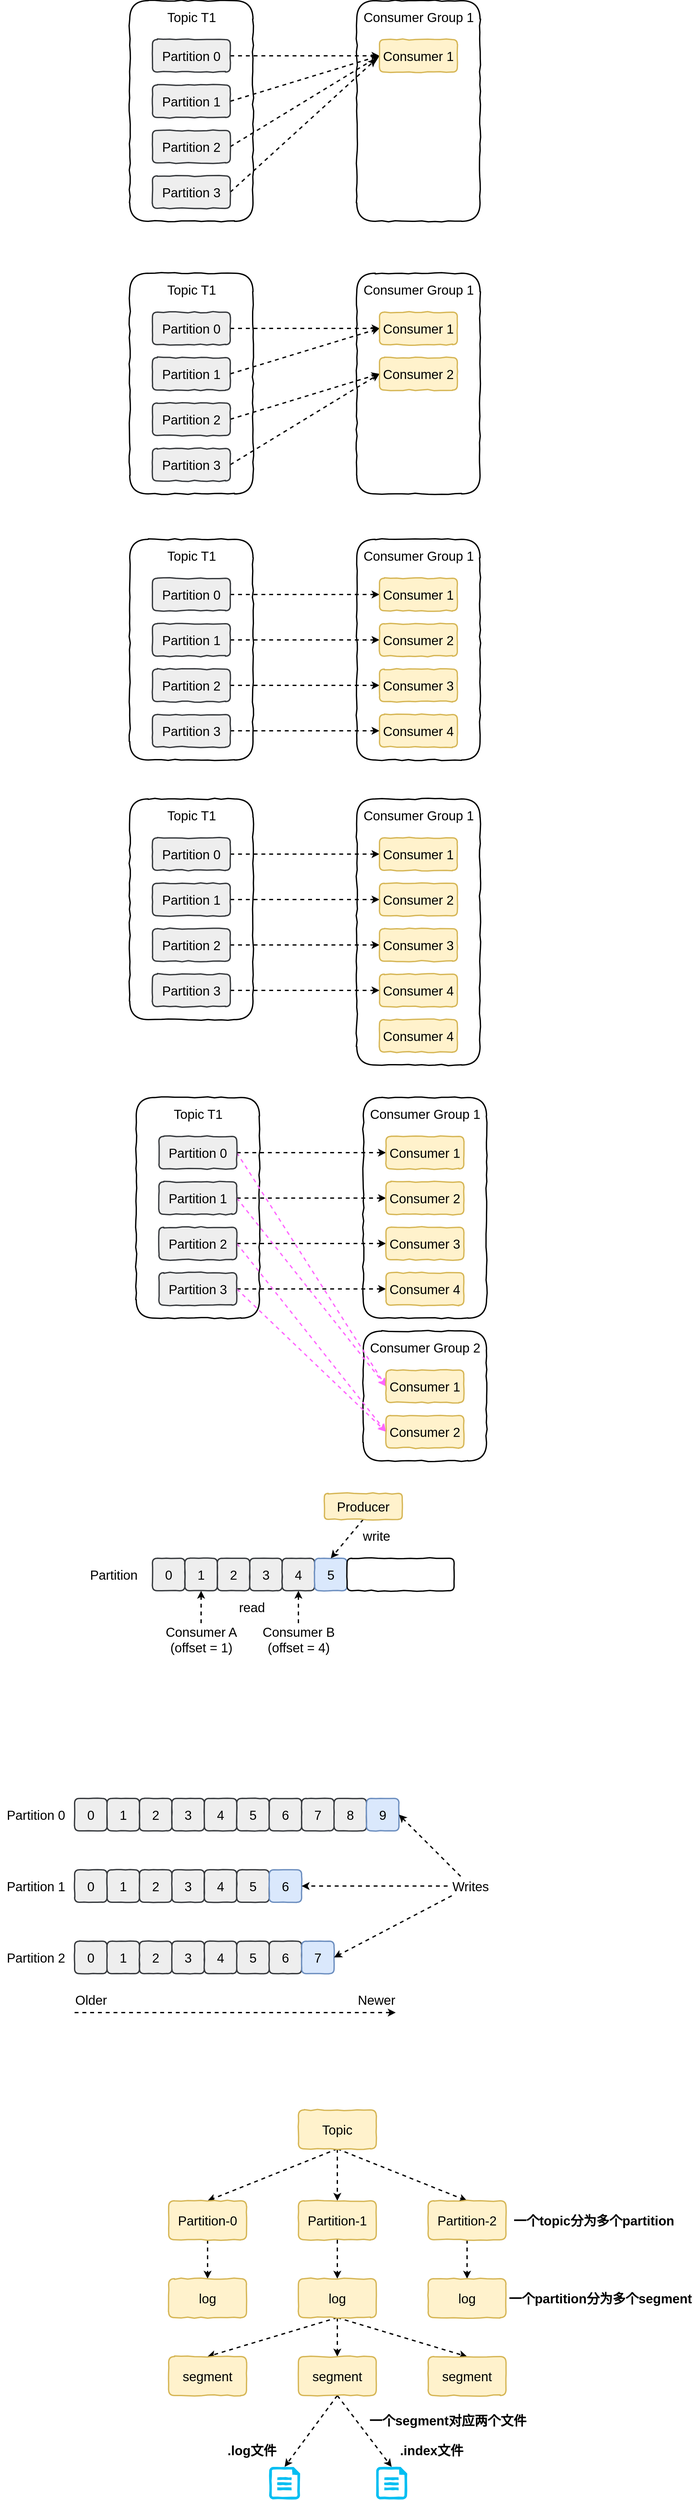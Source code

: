 <mxfile version="13.0.3" type="device"><diagram id="N-d_MA1SFRzkCsKL766o" name="第 1 页"><mxGraphModel dx="1822" dy="822" grid="1" gridSize="10" guides="1" tooltips="1" connect="1" arrows="1" fold="1" page="0" pageScale="1" pageWidth="827" pageHeight="1169" math="0" shadow="0"><root><mxCell id="0"/><mxCell id="1" parent="0"/><mxCell id="GV-ToF2xXrdBLt7gWVeQ-81" value="" style="rounded=1;whiteSpace=wrap;html=1;comic=1;strokeWidth=2;fontSize=20;" vertex="1" parent="1"><mxGeometry x="470" y="2230" width="190" height="200" as="geometry"/></mxCell><mxCell id="GV-ToF2xXrdBLt7gWVeQ-7" value="" style="rounded=1;whiteSpace=wrap;html=1;comic=1;strokeWidth=2;fontSize=20;" vertex="1" parent="1"><mxGeometry x="460" y="180" width="190" height="340" as="geometry"/></mxCell><mxCell id="GV-ToF2xXrdBLt7gWVeQ-1" value="" style="rounded=1;whiteSpace=wrap;html=1;comic=1;strokeWidth=2;fontSize=20;" vertex="1" parent="1"><mxGeometry x="110" y="180" width="190" height="340" as="geometry"/></mxCell><mxCell id="GV-ToF2xXrdBLt7gWVeQ-10" style="edgeStyle=none;rounded=0;orthogonalLoop=1;jettySize=auto;html=1;exitX=1;exitY=0.5;exitDx=0;exitDy=0;entryX=0;entryY=0.5;entryDx=0;entryDy=0;dashed=1;strokeWidth=2;fontSize=20;" edge="1" parent="1" source="GV-ToF2xXrdBLt7gWVeQ-2" target="GV-ToF2xXrdBLt7gWVeQ-9"><mxGeometry relative="1" as="geometry"/></mxCell><mxCell id="GV-ToF2xXrdBLt7gWVeQ-2" value="Partition 0" style="rounded=1;whiteSpace=wrap;html=1;comic=1;strokeWidth=2;fontSize=20;fillColor=#eeeeee;strokeColor=#36393d;" vertex="1" parent="1"><mxGeometry x="145" y="240" width="120" height="50" as="geometry"/></mxCell><mxCell id="GV-ToF2xXrdBLt7gWVeQ-11" style="edgeStyle=none;rounded=0;orthogonalLoop=1;jettySize=auto;html=1;exitX=1;exitY=0.5;exitDx=0;exitDy=0;entryX=0;entryY=0.5;entryDx=0;entryDy=0;dashed=1;strokeWidth=2;fontSize=20;" edge="1" parent="1" source="GV-ToF2xXrdBLt7gWVeQ-3" target="GV-ToF2xXrdBLt7gWVeQ-9"><mxGeometry relative="1" as="geometry"/></mxCell><mxCell id="GV-ToF2xXrdBLt7gWVeQ-3" value="Partition 1" style="rounded=1;whiteSpace=wrap;html=1;comic=1;strokeWidth=2;fontSize=20;fillColor=#eeeeee;strokeColor=#36393d;" vertex="1" parent="1"><mxGeometry x="145" y="310" width="120" height="50" as="geometry"/></mxCell><mxCell id="GV-ToF2xXrdBLt7gWVeQ-12" style="edgeStyle=none;rounded=0;orthogonalLoop=1;jettySize=auto;html=1;exitX=1;exitY=0.5;exitDx=0;exitDy=0;entryX=0;entryY=0.5;entryDx=0;entryDy=0;dashed=1;strokeWidth=2;fontSize=20;" edge="1" parent="1" source="GV-ToF2xXrdBLt7gWVeQ-4" target="GV-ToF2xXrdBLt7gWVeQ-9"><mxGeometry relative="1" as="geometry"/></mxCell><mxCell id="GV-ToF2xXrdBLt7gWVeQ-4" value="Partition 2" style="rounded=1;whiteSpace=wrap;html=1;comic=1;strokeWidth=2;fontSize=20;fillColor=#eeeeee;strokeColor=#36393d;" vertex="1" parent="1"><mxGeometry x="145" y="380" width="120" height="50" as="geometry"/></mxCell><mxCell id="GV-ToF2xXrdBLt7gWVeQ-13" style="edgeStyle=none;rounded=0;orthogonalLoop=1;jettySize=auto;html=1;exitX=1;exitY=0.5;exitDx=0;exitDy=0;dashed=1;strokeWidth=2;fontSize=20;" edge="1" parent="1" source="GV-ToF2xXrdBLt7gWVeQ-5"><mxGeometry relative="1" as="geometry"><mxPoint x="490" y="270" as="targetPoint"/></mxGeometry></mxCell><mxCell id="GV-ToF2xXrdBLt7gWVeQ-5" value="Partition 3" style="rounded=1;whiteSpace=wrap;html=1;comic=1;strokeWidth=2;fontSize=20;fillColor=#eeeeee;strokeColor=#36393d;" vertex="1" parent="1"><mxGeometry x="145" y="450" width="120" height="50" as="geometry"/></mxCell><mxCell id="GV-ToF2xXrdBLt7gWVeQ-6" value="Topic T1" style="text;html=1;align=center;verticalAlign=middle;resizable=0;points=[];autosize=1;fontSize=20;" vertex="1" parent="1"><mxGeometry x="160" y="190" width="90" height="30" as="geometry"/></mxCell><mxCell id="GV-ToF2xXrdBLt7gWVeQ-8" value="Consumer Group 1" style="text;html=1;align=center;verticalAlign=middle;resizable=0;points=[];autosize=1;fontSize=20;" vertex="1" parent="1"><mxGeometry x="460" y="190" width="190" height="30" as="geometry"/></mxCell><mxCell id="GV-ToF2xXrdBLt7gWVeQ-9" value="Consumer 1" style="rounded=1;whiteSpace=wrap;html=1;comic=1;strokeWidth=2;fontSize=20;fillColor=#fff2cc;strokeColor=#d6b656;" vertex="1" parent="1"><mxGeometry x="495" y="240" width="120" height="50" as="geometry"/></mxCell><mxCell id="GV-ToF2xXrdBLt7gWVeQ-14" value="" style="rounded=1;whiteSpace=wrap;html=1;comic=1;strokeWidth=2;fontSize=20;" vertex="1" parent="1"><mxGeometry x="460" y="600" width="190" height="340" as="geometry"/></mxCell><mxCell id="GV-ToF2xXrdBLt7gWVeQ-15" value="" style="rounded=1;whiteSpace=wrap;html=1;comic=1;strokeWidth=2;fontSize=20;" vertex="1" parent="1"><mxGeometry x="110" y="600" width="190" height="340" as="geometry"/></mxCell><mxCell id="GV-ToF2xXrdBLt7gWVeQ-16" style="edgeStyle=none;rounded=0;orthogonalLoop=1;jettySize=auto;html=1;exitX=1;exitY=0.5;exitDx=0;exitDy=0;entryX=0;entryY=0.5;entryDx=0;entryDy=0;dashed=1;strokeWidth=2;fontSize=20;" edge="1" parent="1" source="GV-ToF2xXrdBLt7gWVeQ-17" target="GV-ToF2xXrdBLt7gWVeQ-26"><mxGeometry relative="1" as="geometry"/></mxCell><mxCell id="GV-ToF2xXrdBLt7gWVeQ-17" value="Partition 0" style="rounded=1;whiteSpace=wrap;html=1;comic=1;strokeWidth=2;fontSize=20;fillColor=#eeeeee;strokeColor=#36393d;" vertex="1" parent="1"><mxGeometry x="145" y="660" width="120" height="50" as="geometry"/></mxCell><mxCell id="GV-ToF2xXrdBLt7gWVeQ-18" style="edgeStyle=none;rounded=0;orthogonalLoop=1;jettySize=auto;html=1;exitX=1;exitY=0.5;exitDx=0;exitDy=0;entryX=0;entryY=0.5;entryDx=0;entryDy=0;dashed=1;strokeWidth=2;fontSize=20;" edge="1" parent="1" source="GV-ToF2xXrdBLt7gWVeQ-19" target="GV-ToF2xXrdBLt7gWVeQ-26"><mxGeometry relative="1" as="geometry"/></mxCell><mxCell id="GV-ToF2xXrdBLt7gWVeQ-19" value="Partition 1" style="rounded=1;whiteSpace=wrap;html=1;comic=1;strokeWidth=2;fontSize=20;fillColor=#eeeeee;strokeColor=#36393d;" vertex="1" parent="1"><mxGeometry x="145" y="730" width="120" height="50" as="geometry"/></mxCell><mxCell id="GV-ToF2xXrdBLt7gWVeQ-20" style="edgeStyle=none;rounded=0;orthogonalLoop=1;jettySize=auto;html=1;exitX=1;exitY=0.5;exitDx=0;exitDy=0;entryX=0;entryY=0.5;entryDx=0;entryDy=0;dashed=1;strokeWidth=2;fontSize=20;" edge="1" parent="1" source="GV-ToF2xXrdBLt7gWVeQ-21" target="GV-ToF2xXrdBLt7gWVeQ-27"><mxGeometry relative="1" as="geometry"/></mxCell><mxCell id="GV-ToF2xXrdBLt7gWVeQ-21" value="Partition 2" style="rounded=1;whiteSpace=wrap;html=1;comic=1;strokeWidth=2;fontSize=20;fillColor=#eeeeee;strokeColor=#36393d;" vertex="1" parent="1"><mxGeometry x="145" y="800" width="120" height="50" as="geometry"/></mxCell><mxCell id="GV-ToF2xXrdBLt7gWVeQ-22" style="edgeStyle=none;rounded=0;orthogonalLoop=1;jettySize=auto;html=1;exitX=1;exitY=0.5;exitDx=0;exitDy=0;dashed=1;strokeWidth=2;fontSize=20;entryX=0;entryY=0.5;entryDx=0;entryDy=0;" edge="1" parent="1" source="GV-ToF2xXrdBLt7gWVeQ-23" target="GV-ToF2xXrdBLt7gWVeQ-27"><mxGeometry relative="1" as="geometry"><mxPoint x="490" y="690" as="targetPoint"/></mxGeometry></mxCell><mxCell id="GV-ToF2xXrdBLt7gWVeQ-23" value="Partition 3" style="rounded=1;whiteSpace=wrap;html=1;comic=1;strokeWidth=2;fontSize=20;fillColor=#eeeeee;strokeColor=#36393d;" vertex="1" parent="1"><mxGeometry x="145" y="870" width="120" height="50" as="geometry"/></mxCell><mxCell id="GV-ToF2xXrdBLt7gWVeQ-24" value="Topic T1" style="text;html=1;align=center;verticalAlign=middle;resizable=0;points=[];autosize=1;fontSize=20;" vertex="1" parent="1"><mxGeometry x="160" y="610" width="90" height="30" as="geometry"/></mxCell><mxCell id="GV-ToF2xXrdBLt7gWVeQ-25" value="Consumer Group 1" style="text;html=1;align=center;verticalAlign=middle;resizable=0;points=[];autosize=1;fontSize=20;" vertex="1" parent="1"><mxGeometry x="460" y="610" width="190" height="30" as="geometry"/></mxCell><mxCell id="GV-ToF2xXrdBLt7gWVeQ-26" value="Consumer 1" style="rounded=1;whiteSpace=wrap;html=1;comic=1;strokeWidth=2;fontSize=20;fillColor=#fff2cc;strokeColor=#d6b656;" vertex="1" parent="1"><mxGeometry x="495" y="660" width="120" height="50" as="geometry"/></mxCell><mxCell id="GV-ToF2xXrdBLt7gWVeQ-27" value="Consumer 2" style="rounded=1;whiteSpace=wrap;html=1;comic=1;strokeWidth=2;fontSize=20;fillColor=#fff2cc;strokeColor=#d6b656;" vertex="1" parent="1"><mxGeometry x="495" y="730" width="120" height="50" as="geometry"/></mxCell><mxCell id="GV-ToF2xXrdBLt7gWVeQ-28" value="" style="rounded=1;whiteSpace=wrap;html=1;comic=1;strokeWidth=2;fontSize=20;" vertex="1" parent="1"><mxGeometry x="460" y="1010" width="190" height="340" as="geometry"/></mxCell><mxCell id="GV-ToF2xXrdBLt7gWVeQ-29" value="" style="rounded=1;whiteSpace=wrap;html=1;comic=1;strokeWidth=2;fontSize=20;" vertex="1" parent="1"><mxGeometry x="110" y="1010" width="190" height="340" as="geometry"/></mxCell><mxCell id="GV-ToF2xXrdBLt7gWVeQ-30" style="edgeStyle=none;rounded=0;orthogonalLoop=1;jettySize=auto;html=1;exitX=1;exitY=0.5;exitDx=0;exitDy=0;entryX=0;entryY=0.5;entryDx=0;entryDy=0;dashed=1;strokeWidth=2;fontSize=20;" edge="1" parent="1" source="GV-ToF2xXrdBLt7gWVeQ-31" target="GV-ToF2xXrdBLt7gWVeQ-40"><mxGeometry relative="1" as="geometry"/></mxCell><mxCell id="GV-ToF2xXrdBLt7gWVeQ-31" value="Partition 0" style="rounded=1;whiteSpace=wrap;html=1;comic=1;strokeWidth=2;fontSize=20;fillColor=#eeeeee;strokeColor=#36393d;" vertex="1" parent="1"><mxGeometry x="145" y="1070" width="120" height="50" as="geometry"/></mxCell><mxCell id="GV-ToF2xXrdBLt7gWVeQ-44" style="edgeStyle=none;rounded=0;orthogonalLoop=1;jettySize=auto;html=1;exitX=1;exitY=0.5;exitDx=0;exitDy=0;entryX=0;entryY=0.5;entryDx=0;entryDy=0;dashed=1;strokeWidth=2;fontSize=20;" edge="1" parent="1" source="GV-ToF2xXrdBLt7gWVeQ-33" target="GV-ToF2xXrdBLt7gWVeQ-41"><mxGeometry relative="1" as="geometry"/></mxCell><mxCell id="GV-ToF2xXrdBLt7gWVeQ-33" value="Partition 1" style="rounded=1;whiteSpace=wrap;html=1;comic=1;strokeWidth=2;fontSize=20;fillColor=#eeeeee;strokeColor=#36393d;" vertex="1" parent="1"><mxGeometry x="145" y="1140" width="120" height="50" as="geometry"/></mxCell><mxCell id="GV-ToF2xXrdBLt7gWVeQ-45" style="edgeStyle=none;rounded=0;orthogonalLoop=1;jettySize=auto;html=1;exitX=1;exitY=0.5;exitDx=0;exitDy=0;entryX=0;entryY=0.5;entryDx=0;entryDy=0;dashed=1;strokeWidth=2;fontSize=20;" edge="1" parent="1" source="GV-ToF2xXrdBLt7gWVeQ-35" target="GV-ToF2xXrdBLt7gWVeQ-42"><mxGeometry relative="1" as="geometry"/></mxCell><mxCell id="GV-ToF2xXrdBLt7gWVeQ-35" value="Partition 2" style="rounded=1;whiteSpace=wrap;html=1;comic=1;strokeWidth=2;fontSize=20;fillColor=#eeeeee;strokeColor=#36393d;" vertex="1" parent="1"><mxGeometry x="145" y="1210" width="120" height="50" as="geometry"/></mxCell><mxCell id="GV-ToF2xXrdBLt7gWVeQ-46" style="edgeStyle=none;rounded=0;orthogonalLoop=1;jettySize=auto;html=1;exitX=1;exitY=0.5;exitDx=0;exitDy=0;entryX=0;entryY=0.5;entryDx=0;entryDy=0;dashed=1;strokeWidth=2;fontSize=20;" edge="1" parent="1" source="GV-ToF2xXrdBLt7gWVeQ-37" target="GV-ToF2xXrdBLt7gWVeQ-43"><mxGeometry relative="1" as="geometry"/></mxCell><mxCell id="GV-ToF2xXrdBLt7gWVeQ-37" value="Partition 3" style="rounded=1;whiteSpace=wrap;html=1;comic=1;strokeWidth=2;fontSize=20;fillColor=#eeeeee;strokeColor=#36393d;" vertex="1" parent="1"><mxGeometry x="145" y="1280" width="120" height="50" as="geometry"/></mxCell><mxCell id="GV-ToF2xXrdBLt7gWVeQ-38" value="Topic T1" style="text;html=1;align=center;verticalAlign=middle;resizable=0;points=[];autosize=1;fontSize=20;" vertex="1" parent="1"><mxGeometry x="160" y="1020" width="90" height="30" as="geometry"/></mxCell><mxCell id="GV-ToF2xXrdBLt7gWVeQ-39" value="Consumer Group 1" style="text;html=1;align=center;verticalAlign=middle;resizable=0;points=[];autosize=1;fontSize=20;" vertex="1" parent="1"><mxGeometry x="460" y="1020" width="190" height="30" as="geometry"/></mxCell><mxCell id="GV-ToF2xXrdBLt7gWVeQ-40" value="Consumer 1" style="rounded=1;whiteSpace=wrap;html=1;comic=1;strokeWidth=2;fontSize=20;fillColor=#fff2cc;strokeColor=#d6b656;" vertex="1" parent="1"><mxGeometry x="495" y="1070" width="120" height="50" as="geometry"/></mxCell><mxCell id="GV-ToF2xXrdBLt7gWVeQ-41" value="Consumer 2" style="rounded=1;whiteSpace=wrap;html=1;comic=1;strokeWidth=2;fontSize=20;fillColor=#fff2cc;strokeColor=#d6b656;" vertex="1" parent="1"><mxGeometry x="495" y="1140" width="120" height="50" as="geometry"/></mxCell><mxCell id="GV-ToF2xXrdBLt7gWVeQ-42" value="Consumer 3" style="rounded=1;whiteSpace=wrap;html=1;comic=1;strokeWidth=2;fontSize=20;fillColor=#fff2cc;strokeColor=#d6b656;" vertex="1" parent="1"><mxGeometry x="495" y="1210" width="120" height="50" as="geometry"/></mxCell><mxCell id="GV-ToF2xXrdBLt7gWVeQ-43" value="Consumer 4" style="rounded=1;whiteSpace=wrap;html=1;comic=1;strokeWidth=2;fontSize=20;fillColor=#fff2cc;strokeColor=#d6b656;" vertex="1" parent="1"><mxGeometry x="495" y="1280" width="120" height="50" as="geometry"/></mxCell><mxCell id="GV-ToF2xXrdBLt7gWVeQ-47" value="" style="rounded=1;whiteSpace=wrap;html=1;comic=1;strokeWidth=2;fontSize=20;" vertex="1" parent="1"><mxGeometry x="460" y="1410" width="190" height="410" as="geometry"/></mxCell><mxCell id="GV-ToF2xXrdBLt7gWVeQ-48" value="" style="rounded=1;whiteSpace=wrap;html=1;comic=1;strokeWidth=2;fontSize=20;" vertex="1" parent="1"><mxGeometry x="110" y="1410" width="190" height="340" as="geometry"/></mxCell><mxCell id="GV-ToF2xXrdBLt7gWVeQ-49" style="edgeStyle=none;rounded=0;orthogonalLoop=1;jettySize=auto;html=1;exitX=1;exitY=0.5;exitDx=0;exitDy=0;entryX=0;entryY=0.5;entryDx=0;entryDy=0;dashed=1;strokeWidth=2;fontSize=20;" edge="1" parent="1" source="GV-ToF2xXrdBLt7gWVeQ-50" target="GV-ToF2xXrdBLt7gWVeQ-59"><mxGeometry relative="1" as="geometry"/></mxCell><mxCell id="GV-ToF2xXrdBLt7gWVeQ-50" value="Partition 0" style="rounded=1;whiteSpace=wrap;html=1;comic=1;strokeWidth=2;fontSize=20;fillColor=#eeeeee;strokeColor=#36393d;" vertex="1" parent="1"><mxGeometry x="145" y="1470" width="120" height="50" as="geometry"/></mxCell><mxCell id="GV-ToF2xXrdBLt7gWVeQ-51" style="edgeStyle=none;rounded=0;orthogonalLoop=1;jettySize=auto;html=1;exitX=1;exitY=0.5;exitDx=0;exitDy=0;entryX=0;entryY=0.5;entryDx=0;entryDy=0;dashed=1;strokeWidth=2;fontSize=20;" edge="1" parent="1" source="GV-ToF2xXrdBLt7gWVeQ-52" target="GV-ToF2xXrdBLt7gWVeQ-60"><mxGeometry relative="1" as="geometry"/></mxCell><mxCell id="GV-ToF2xXrdBLt7gWVeQ-52" value="Partition 1" style="rounded=1;whiteSpace=wrap;html=1;comic=1;strokeWidth=2;fontSize=20;fillColor=#eeeeee;strokeColor=#36393d;" vertex="1" parent="1"><mxGeometry x="145" y="1540" width="120" height="50" as="geometry"/></mxCell><mxCell id="GV-ToF2xXrdBLt7gWVeQ-53" style="edgeStyle=none;rounded=0;orthogonalLoop=1;jettySize=auto;html=1;exitX=1;exitY=0.5;exitDx=0;exitDy=0;entryX=0;entryY=0.5;entryDx=0;entryDy=0;dashed=1;strokeWidth=2;fontSize=20;" edge="1" parent="1" source="GV-ToF2xXrdBLt7gWVeQ-54" target="GV-ToF2xXrdBLt7gWVeQ-61"><mxGeometry relative="1" as="geometry"/></mxCell><mxCell id="GV-ToF2xXrdBLt7gWVeQ-54" value="Partition 2" style="rounded=1;whiteSpace=wrap;html=1;comic=1;strokeWidth=2;fontSize=20;fillColor=#eeeeee;strokeColor=#36393d;" vertex="1" parent="1"><mxGeometry x="145" y="1610" width="120" height="50" as="geometry"/></mxCell><mxCell id="GV-ToF2xXrdBLt7gWVeQ-55" style="edgeStyle=none;rounded=0;orthogonalLoop=1;jettySize=auto;html=1;exitX=1;exitY=0.5;exitDx=0;exitDy=0;entryX=0;entryY=0.5;entryDx=0;entryDy=0;dashed=1;strokeWidth=2;fontSize=20;" edge="1" parent="1" source="GV-ToF2xXrdBLt7gWVeQ-56" target="GV-ToF2xXrdBLt7gWVeQ-62"><mxGeometry relative="1" as="geometry"/></mxCell><mxCell id="GV-ToF2xXrdBLt7gWVeQ-56" value="Partition 3" style="rounded=1;whiteSpace=wrap;html=1;comic=1;strokeWidth=2;fontSize=20;fillColor=#eeeeee;strokeColor=#36393d;" vertex="1" parent="1"><mxGeometry x="145" y="1680" width="120" height="50" as="geometry"/></mxCell><mxCell id="GV-ToF2xXrdBLt7gWVeQ-57" value="Topic T1" style="text;html=1;align=center;verticalAlign=middle;resizable=0;points=[];autosize=1;fontSize=20;" vertex="1" parent="1"><mxGeometry x="160" y="1420" width="90" height="30" as="geometry"/></mxCell><mxCell id="GV-ToF2xXrdBLt7gWVeQ-58" value="Consumer Group 1" style="text;html=1;align=center;verticalAlign=middle;resizable=0;points=[];autosize=1;fontSize=20;" vertex="1" parent="1"><mxGeometry x="460" y="1420" width="190" height="30" as="geometry"/></mxCell><mxCell id="GV-ToF2xXrdBLt7gWVeQ-59" value="Consumer 1" style="rounded=1;whiteSpace=wrap;html=1;comic=1;strokeWidth=2;fontSize=20;fillColor=#fff2cc;strokeColor=#d6b656;" vertex="1" parent="1"><mxGeometry x="495" y="1470" width="120" height="50" as="geometry"/></mxCell><mxCell id="GV-ToF2xXrdBLt7gWVeQ-60" value="Consumer 2" style="rounded=1;whiteSpace=wrap;html=1;comic=1;strokeWidth=2;fontSize=20;fillColor=#fff2cc;strokeColor=#d6b656;" vertex="1" parent="1"><mxGeometry x="495" y="1540" width="120" height="50" as="geometry"/></mxCell><mxCell id="GV-ToF2xXrdBLt7gWVeQ-61" value="Consumer 3" style="rounded=1;whiteSpace=wrap;html=1;comic=1;strokeWidth=2;fontSize=20;fillColor=#fff2cc;strokeColor=#d6b656;" vertex="1" parent="1"><mxGeometry x="495" y="1610" width="120" height="50" as="geometry"/></mxCell><mxCell id="GV-ToF2xXrdBLt7gWVeQ-62" value="Consumer 4" style="rounded=1;whiteSpace=wrap;html=1;comic=1;strokeWidth=2;fontSize=20;fillColor=#fff2cc;strokeColor=#d6b656;" vertex="1" parent="1"><mxGeometry x="495" y="1680" width="120" height="50" as="geometry"/></mxCell><mxCell id="GV-ToF2xXrdBLt7gWVeQ-63" value="Consumer 4" style="rounded=1;whiteSpace=wrap;html=1;comic=1;strokeWidth=2;fontSize=20;fillColor=#fff2cc;strokeColor=#d6b656;" vertex="1" parent="1"><mxGeometry x="495" y="1750" width="120" height="50" as="geometry"/></mxCell><mxCell id="GV-ToF2xXrdBLt7gWVeQ-65" value="" style="rounded=1;whiteSpace=wrap;html=1;comic=1;strokeWidth=2;fontSize=20;" vertex="1" parent="1"><mxGeometry x="470" y="1870" width="190" height="340" as="geometry"/></mxCell><mxCell id="GV-ToF2xXrdBLt7gWVeQ-66" value="" style="rounded=1;whiteSpace=wrap;html=1;comic=1;strokeWidth=2;fontSize=20;" vertex="1" parent="1"><mxGeometry x="120" y="1870" width="190" height="340" as="geometry"/></mxCell><mxCell id="GV-ToF2xXrdBLt7gWVeQ-67" style="edgeStyle=none;rounded=0;orthogonalLoop=1;jettySize=auto;html=1;exitX=1;exitY=0.5;exitDx=0;exitDy=0;entryX=0;entryY=0.5;entryDx=0;entryDy=0;dashed=1;strokeWidth=2;fontSize=20;" edge="1" parent="1" source="GV-ToF2xXrdBLt7gWVeQ-68" target="GV-ToF2xXrdBLt7gWVeQ-77"><mxGeometry relative="1" as="geometry"/></mxCell><mxCell id="GV-ToF2xXrdBLt7gWVeQ-87" style="edgeStyle=none;rounded=0;orthogonalLoop=1;jettySize=auto;html=1;exitX=1;exitY=0.5;exitDx=0;exitDy=0;entryX=0;entryY=0.5;entryDx=0;entryDy=0;dashed=1;strokeWidth=2;fontSize=20;strokeColor=#FF66FF;" edge="1" parent="1" source="GV-ToF2xXrdBLt7gWVeQ-68" target="GV-ToF2xXrdBLt7gWVeQ-83"><mxGeometry relative="1" as="geometry"/></mxCell><mxCell id="GV-ToF2xXrdBLt7gWVeQ-68" value="Partition 0" style="rounded=1;whiteSpace=wrap;html=1;comic=1;strokeWidth=2;fontSize=20;fillColor=#eeeeee;strokeColor=#36393d;" vertex="1" parent="1"><mxGeometry x="155" y="1930" width="120" height="50" as="geometry"/></mxCell><mxCell id="GV-ToF2xXrdBLt7gWVeQ-69" style="edgeStyle=none;rounded=0;orthogonalLoop=1;jettySize=auto;html=1;exitX=1;exitY=0.5;exitDx=0;exitDy=0;entryX=0;entryY=0.5;entryDx=0;entryDy=0;dashed=1;strokeWidth=2;fontSize=20;" edge="1" parent="1" source="GV-ToF2xXrdBLt7gWVeQ-70" target="GV-ToF2xXrdBLt7gWVeQ-78"><mxGeometry relative="1" as="geometry"/></mxCell><mxCell id="GV-ToF2xXrdBLt7gWVeQ-88" style="edgeStyle=none;rounded=0;orthogonalLoop=1;jettySize=auto;html=1;exitX=1;exitY=0.5;exitDx=0;exitDy=0;entryX=0;entryY=0.5;entryDx=0;entryDy=0;dashed=1;strokeWidth=2;fontSize=20;strokeColor=#FF66FF;" edge="1" parent="1" source="GV-ToF2xXrdBLt7gWVeQ-70" target="GV-ToF2xXrdBLt7gWVeQ-83"><mxGeometry relative="1" as="geometry"/></mxCell><mxCell id="GV-ToF2xXrdBLt7gWVeQ-70" value="Partition 1" style="rounded=1;whiteSpace=wrap;html=1;comic=1;strokeWidth=2;fontSize=20;fillColor=#eeeeee;strokeColor=#36393d;" vertex="1" parent="1"><mxGeometry x="155" y="2000" width="120" height="50" as="geometry"/></mxCell><mxCell id="GV-ToF2xXrdBLt7gWVeQ-71" style="edgeStyle=none;rounded=0;orthogonalLoop=1;jettySize=auto;html=1;exitX=1;exitY=0.5;exitDx=0;exitDy=0;entryX=0;entryY=0.5;entryDx=0;entryDy=0;dashed=1;strokeWidth=2;fontSize=20;" edge="1" parent="1" source="GV-ToF2xXrdBLt7gWVeQ-72" target="GV-ToF2xXrdBLt7gWVeQ-79"><mxGeometry relative="1" as="geometry"/></mxCell><mxCell id="GV-ToF2xXrdBLt7gWVeQ-89" style="edgeStyle=none;rounded=0;orthogonalLoop=1;jettySize=auto;html=1;exitX=1;exitY=0.5;exitDx=0;exitDy=0;entryX=0;entryY=0.5;entryDx=0;entryDy=0;dashed=1;strokeWidth=2;fontSize=20;strokeColor=#FF66FF;" edge="1" parent="1" source="GV-ToF2xXrdBLt7gWVeQ-72" target="GV-ToF2xXrdBLt7gWVeQ-84"><mxGeometry relative="1" as="geometry"/></mxCell><mxCell id="GV-ToF2xXrdBLt7gWVeQ-72" value="Partition 2" style="rounded=1;whiteSpace=wrap;html=1;comic=1;strokeWidth=2;fontSize=20;fillColor=#eeeeee;strokeColor=#36393d;" vertex="1" parent="1"><mxGeometry x="155" y="2070" width="120" height="50" as="geometry"/></mxCell><mxCell id="GV-ToF2xXrdBLt7gWVeQ-90" style="edgeStyle=none;rounded=0;orthogonalLoop=1;jettySize=auto;html=1;exitX=1;exitY=0.5;exitDx=0;exitDy=0;entryX=0;entryY=0.5;entryDx=0;entryDy=0;dashed=1;strokeWidth=2;fontSize=20;" edge="1" parent="1" source="GV-ToF2xXrdBLt7gWVeQ-74" target="GV-ToF2xXrdBLt7gWVeQ-80"><mxGeometry relative="1" as="geometry"/></mxCell><mxCell id="GV-ToF2xXrdBLt7gWVeQ-91" style="edgeStyle=none;rounded=0;orthogonalLoop=1;jettySize=auto;html=1;exitX=1;exitY=0.5;exitDx=0;exitDy=0;entryX=0;entryY=0.5;entryDx=0;entryDy=0;dashed=1;strokeWidth=2;fontSize=20;strokeColor=#FF66FF;" edge="1" parent="1" source="GV-ToF2xXrdBLt7gWVeQ-74" target="GV-ToF2xXrdBLt7gWVeQ-84"><mxGeometry relative="1" as="geometry"/></mxCell><mxCell id="GV-ToF2xXrdBLt7gWVeQ-74" value="Partition 3" style="rounded=1;whiteSpace=wrap;html=1;comic=1;strokeWidth=2;fontSize=20;fillColor=#eeeeee;strokeColor=#36393d;" vertex="1" parent="1"><mxGeometry x="155" y="2140" width="120" height="50" as="geometry"/></mxCell><mxCell id="GV-ToF2xXrdBLt7gWVeQ-75" value="Topic T1" style="text;html=1;align=center;verticalAlign=middle;resizable=0;points=[];autosize=1;fontSize=20;" vertex="1" parent="1"><mxGeometry x="170" y="1880" width="90" height="30" as="geometry"/></mxCell><mxCell id="GV-ToF2xXrdBLt7gWVeQ-76" value="Consumer Group 1" style="text;html=1;align=center;verticalAlign=middle;resizable=0;points=[];autosize=1;fontSize=20;" vertex="1" parent="1"><mxGeometry x="470" y="1880" width="190" height="30" as="geometry"/></mxCell><mxCell id="GV-ToF2xXrdBLt7gWVeQ-77" value="Consumer 1" style="rounded=1;whiteSpace=wrap;html=1;comic=1;strokeWidth=2;fontSize=20;fillColor=#fff2cc;strokeColor=#d6b656;" vertex="1" parent="1"><mxGeometry x="505" y="1930" width="120" height="50" as="geometry"/></mxCell><mxCell id="GV-ToF2xXrdBLt7gWVeQ-78" value="Consumer 2" style="rounded=1;whiteSpace=wrap;html=1;comic=1;strokeWidth=2;fontSize=20;fillColor=#fff2cc;strokeColor=#d6b656;" vertex="1" parent="1"><mxGeometry x="505" y="2000" width="120" height="50" as="geometry"/></mxCell><mxCell id="GV-ToF2xXrdBLt7gWVeQ-79" value="Consumer 3" style="rounded=1;whiteSpace=wrap;html=1;comic=1;strokeWidth=2;fontSize=20;fillColor=#fff2cc;strokeColor=#d6b656;" vertex="1" parent="1"><mxGeometry x="505" y="2070" width="120" height="50" as="geometry"/></mxCell><mxCell id="GV-ToF2xXrdBLt7gWVeQ-80" value="Consumer 4" style="rounded=1;whiteSpace=wrap;html=1;comic=1;strokeWidth=2;fontSize=20;fillColor=#fff2cc;strokeColor=#d6b656;" vertex="1" parent="1"><mxGeometry x="505" y="2140" width="120" height="50" as="geometry"/></mxCell><mxCell id="GV-ToF2xXrdBLt7gWVeQ-82" value="Consumer Group 2" style="text;html=1;align=center;verticalAlign=middle;resizable=0;points=[];autosize=1;fontSize=20;" vertex="1" parent="1"><mxGeometry x="470" y="2240" width="190" height="30" as="geometry"/></mxCell><mxCell id="GV-ToF2xXrdBLt7gWVeQ-83" value="Consumer 1" style="rounded=1;whiteSpace=wrap;html=1;comic=1;strokeWidth=2;fontSize=20;fillColor=#fff2cc;strokeColor=#d6b656;" vertex="1" parent="1"><mxGeometry x="505" y="2290" width="120" height="50" as="geometry"/></mxCell><mxCell id="GV-ToF2xXrdBLt7gWVeQ-84" value="Consumer 2" style="rounded=1;whiteSpace=wrap;html=1;comic=1;strokeWidth=2;fontSize=20;fillColor=#fff2cc;strokeColor=#d6b656;" vertex="1" parent="1"><mxGeometry x="505" y="2360" width="120" height="50" as="geometry"/></mxCell><mxCell id="GV-ToF2xXrdBLt7gWVeQ-92" value="0" style="rounded=1;whiteSpace=wrap;html=1;comic=1;strokeWidth=2;fontSize=20;fillColor=#eeeeee;strokeColor=#36393d;" vertex="1" parent="1"><mxGeometry x="145" y="2580" width="50" height="50" as="geometry"/></mxCell><mxCell id="GV-ToF2xXrdBLt7gWVeQ-93" value="1" style="rounded=1;whiteSpace=wrap;html=1;comic=1;strokeWidth=2;fontSize=20;fillColor=#eeeeee;strokeColor=#36393d;" vertex="1" parent="1"><mxGeometry x="195" y="2580" width="50" height="50" as="geometry"/></mxCell><mxCell id="GV-ToF2xXrdBLt7gWVeQ-94" value="2" style="rounded=1;whiteSpace=wrap;html=1;comic=1;strokeWidth=2;fontSize=20;fillColor=#eeeeee;strokeColor=#36393d;" vertex="1" parent="1"><mxGeometry x="245" y="2580" width="50" height="50" as="geometry"/></mxCell><mxCell id="GV-ToF2xXrdBLt7gWVeQ-95" value="3" style="rounded=1;whiteSpace=wrap;html=1;comic=1;strokeWidth=2;fontSize=20;fillColor=#eeeeee;strokeColor=#36393d;" vertex="1" parent="1"><mxGeometry x="295" y="2580" width="50" height="50" as="geometry"/></mxCell><mxCell id="GV-ToF2xXrdBLt7gWVeQ-96" value="4" style="rounded=1;whiteSpace=wrap;html=1;comic=1;strokeWidth=2;fontSize=20;fillColor=#eeeeee;strokeColor=#36393d;" vertex="1" parent="1"><mxGeometry x="345" y="2580" width="50" height="50" as="geometry"/></mxCell><mxCell id="GV-ToF2xXrdBLt7gWVeQ-97" value="5" style="rounded=1;whiteSpace=wrap;html=1;comic=1;strokeWidth=2;fontSize=20;fillColor=#dae8fc;strokeColor=#6c8ebf;" vertex="1" parent="1"><mxGeometry x="395" y="2580" width="50" height="50" as="geometry"/></mxCell><mxCell id="GV-ToF2xXrdBLt7gWVeQ-98" value="" style="rounded=1;whiteSpace=wrap;html=1;comic=1;strokeWidth=2;fontSize=20;" vertex="1" parent="1"><mxGeometry x="445" y="2580" width="165" height="50" as="geometry"/></mxCell><mxCell id="GV-ToF2xXrdBLt7gWVeQ-99" value="Partition" style="text;html=1;align=center;verticalAlign=middle;resizable=0;points=[];autosize=1;fontSize=20;" vertex="1" parent="1"><mxGeometry x="40" y="2590" width="90" height="30" as="geometry"/></mxCell><mxCell id="GV-ToF2xXrdBLt7gWVeQ-103" value="" style="edgeStyle=none;rounded=0;orthogonalLoop=1;jettySize=auto;html=1;dashed=1;strokeColor=#000000;strokeWidth=2;fontSize=20;" edge="1" parent="1" source="GV-ToF2xXrdBLt7gWVeQ-100" target="GV-ToF2xXrdBLt7gWVeQ-93"><mxGeometry relative="1" as="geometry"/></mxCell><mxCell id="GV-ToF2xXrdBLt7gWVeQ-100" value="Consumer A&lt;br&gt;(offset = 1)" style="text;html=1;align=center;verticalAlign=middle;resizable=0;points=[];autosize=1;fontSize=20;" vertex="1" parent="1"><mxGeometry x="155" y="2680" width="130" height="50" as="geometry"/></mxCell><mxCell id="GV-ToF2xXrdBLt7gWVeQ-102" style="edgeStyle=none;rounded=0;orthogonalLoop=1;jettySize=auto;html=1;entryX=0.5;entryY=1;entryDx=0;entryDy=0;dashed=1;strokeColor=#000000;strokeWidth=2;fontSize=20;" edge="1" parent="1" source="GV-ToF2xXrdBLt7gWVeQ-101" target="GV-ToF2xXrdBLt7gWVeQ-96"><mxGeometry relative="1" as="geometry"/></mxCell><mxCell id="GV-ToF2xXrdBLt7gWVeQ-101" value="Consumer B&lt;br&gt;(offset = 4)" style="text;html=1;align=center;verticalAlign=middle;resizable=0;points=[];autosize=1;fontSize=20;" vertex="1" parent="1"><mxGeometry x="305" y="2680" width="130" height="50" as="geometry"/></mxCell><mxCell id="GV-ToF2xXrdBLt7gWVeQ-104" value="read" style="text;html=1;align=center;verticalAlign=middle;resizable=0;points=[];autosize=1;fontSize=20;" vertex="1" parent="1"><mxGeometry x="268" y="2640" width="60" height="30" as="geometry"/></mxCell><mxCell id="GV-ToF2xXrdBLt7gWVeQ-105" value="write" style="text;html=1;align=center;verticalAlign=middle;resizable=0;points=[];autosize=1;fontSize=20;" vertex="1" parent="1"><mxGeometry x="460" y="2530" width="60" height="30" as="geometry"/></mxCell><mxCell id="GV-ToF2xXrdBLt7gWVeQ-107" style="edgeStyle=none;rounded=0;orthogonalLoop=1;jettySize=auto;html=1;exitX=0.5;exitY=1;exitDx=0;exitDy=0;entryX=0.5;entryY=0;entryDx=0;entryDy=0;dashed=1;strokeColor=#000000;strokeWidth=2;fontSize=20;" edge="1" parent="1" source="GV-ToF2xXrdBLt7gWVeQ-106" target="GV-ToF2xXrdBLt7gWVeQ-97"><mxGeometry relative="1" as="geometry"/></mxCell><mxCell id="GV-ToF2xXrdBLt7gWVeQ-106" value="Producer" style="rounded=1;whiteSpace=wrap;html=1;comic=1;strokeWidth=2;fontSize=20;fillColor=#fff2cc;strokeColor=#d6b656;" vertex="1" parent="1"><mxGeometry x="410" y="2480" width="120" height="40" as="geometry"/></mxCell><mxCell id="GV-ToF2xXrdBLt7gWVeQ-108" value="0" style="rounded=1;whiteSpace=wrap;html=1;comic=1;strokeWidth=2;fontSize=20;fillColor=#eeeeee;strokeColor=#36393d;" vertex="1" parent="1"><mxGeometry x="25" y="2950" width="50" height="50" as="geometry"/></mxCell><mxCell id="GV-ToF2xXrdBLt7gWVeQ-109" value="1" style="rounded=1;whiteSpace=wrap;html=1;comic=1;strokeWidth=2;fontSize=20;fillColor=#eeeeee;strokeColor=#36393d;" vertex="1" parent="1"><mxGeometry x="75" y="2950" width="50" height="50" as="geometry"/></mxCell><mxCell id="GV-ToF2xXrdBLt7gWVeQ-110" value="2" style="rounded=1;whiteSpace=wrap;html=1;comic=1;strokeWidth=2;fontSize=20;fillColor=#eeeeee;strokeColor=#36393d;" vertex="1" parent="1"><mxGeometry x="125" y="2950" width="50" height="50" as="geometry"/></mxCell><mxCell id="GV-ToF2xXrdBLt7gWVeQ-111" value="3" style="rounded=1;whiteSpace=wrap;html=1;comic=1;strokeWidth=2;fontSize=20;fillColor=#eeeeee;strokeColor=#36393d;" vertex="1" parent="1"><mxGeometry x="175" y="2950" width="50" height="50" as="geometry"/></mxCell><mxCell id="GV-ToF2xXrdBLt7gWVeQ-112" value="4" style="rounded=1;whiteSpace=wrap;html=1;comic=1;strokeWidth=2;fontSize=20;fillColor=#eeeeee;strokeColor=#36393d;" vertex="1" parent="1"><mxGeometry x="225" y="2950" width="50" height="50" as="geometry"/></mxCell><mxCell id="GV-ToF2xXrdBLt7gWVeQ-113" value="5" style="rounded=1;whiteSpace=wrap;html=1;comic=1;strokeWidth=2;fontSize=20;fillColor=#eeeeee;strokeColor=#36393d;" vertex="1" parent="1"><mxGeometry x="275" y="2950" width="50" height="50" as="geometry"/></mxCell><mxCell id="GV-ToF2xXrdBLt7gWVeQ-114" value="6" style="rounded=1;whiteSpace=wrap;html=1;comic=1;strokeWidth=2;fontSize=20;fillColor=#eeeeee;strokeColor=#36393d;" vertex="1" parent="1"><mxGeometry x="325" y="2950" width="50" height="50" as="geometry"/></mxCell><mxCell id="GV-ToF2xXrdBLt7gWVeQ-115" value="7" style="rounded=1;whiteSpace=wrap;html=1;comic=1;strokeWidth=2;fontSize=20;fillColor=#eeeeee;strokeColor=#36393d;" vertex="1" parent="1"><mxGeometry x="375" y="2950" width="50" height="50" as="geometry"/></mxCell><mxCell id="GV-ToF2xXrdBLt7gWVeQ-116" value="8" style="rounded=1;whiteSpace=wrap;html=1;comic=1;strokeWidth=2;fontSize=20;fillColor=#eeeeee;strokeColor=#36393d;" vertex="1" parent="1"><mxGeometry x="425" y="2950" width="50" height="50" as="geometry"/></mxCell><mxCell id="GV-ToF2xXrdBLt7gWVeQ-117" value="9" style="rounded=1;whiteSpace=wrap;html=1;comic=1;strokeWidth=2;fontSize=20;fillColor=#dae8fc;strokeColor=#6c8ebf;" vertex="1" parent="1"><mxGeometry x="475" y="2950" width="50" height="50" as="geometry"/></mxCell><mxCell id="GV-ToF2xXrdBLt7gWVeQ-128" value="0" style="rounded=1;whiteSpace=wrap;html=1;comic=1;strokeWidth=2;fontSize=20;fillColor=#eeeeee;strokeColor=#36393d;" vertex="1" parent="1"><mxGeometry x="25" y="3060" width="50" height="50" as="geometry"/></mxCell><mxCell id="GV-ToF2xXrdBLt7gWVeQ-129" value="1" style="rounded=1;whiteSpace=wrap;html=1;comic=1;strokeWidth=2;fontSize=20;fillColor=#eeeeee;strokeColor=#36393d;" vertex="1" parent="1"><mxGeometry x="75" y="3060" width="50" height="50" as="geometry"/></mxCell><mxCell id="GV-ToF2xXrdBLt7gWVeQ-130" value="2" style="rounded=1;whiteSpace=wrap;html=1;comic=1;strokeWidth=2;fontSize=20;fillColor=#eeeeee;strokeColor=#36393d;" vertex="1" parent="1"><mxGeometry x="125" y="3060" width="50" height="50" as="geometry"/></mxCell><mxCell id="GV-ToF2xXrdBLt7gWVeQ-131" value="3" style="rounded=1;whiteSpace=wrap;html=1;comic=1;strokeWidth=2;fontSize=20;fillColor=#eeeeee;strokeColor=#36393d;" vertex="1" parent="1"><mxGeometry x="175" y="3060" width="50" height="50" as="geometry"/></mxCell><mxCell id="GV-ToF2xXrdBLt7gWVeQ-132" value="4" style="rounded=1;whiteSpace=wrap;html=1;comic=1;strokeWidth=2;fontSize=20;fillColor=#eeeeee;strokeColor=#36393d;" vertex="1" parent="1"><mxGeometry x="225" y="3060" width="50" height="50" as="geometry"/></mxCell><mxCell id="GV-ToF2xXrdBLt7gWVeQ-133" value="5" style="rounded=1;whiteSpace=wrap;html=1;comic=1;strokeWidth=2;fontSize=20;fillColor=#eeeeee;strokeColor=#36393d;" vertex="1" parent="1"><mxGeometry x="275" y="3060" width="50" height="50" as="geometry"/></mxCell><mxCell id="GV-ToF2xXrdBLt7gWVeQ-134" value="6" style="rounded=1;whiteSpace=wrap;html=1;comic=1;strokeWidth=2;fontSize=20;fillColor=#dae8fc;strokeColor=#6c8ebf;" vertex="1" parent="1"><mxGeometry x="325" y="3060" width="50" height="50" as="geometry"/></mxCell><mxCell id="GV-ToF2xXrdBLt7gWVeQ-138" value="0" style="rounded=1;whiteSpace=wrap;html=1;comic=1;strokeWidth=2;fontSize=20;fillColor=#eeeeee;strokeColor=#36393d;" vertex="1" parent="1"><mxGeometry x="25" y="3170" width="50" height="50" as="geometry"/></mxCell><mxCell id="GV-ToF2xXrdBLt7gWVeQ-139" value="1" style="rounded=1;whiteSpace=wrap;html=1;comic=1;strokeWidth=2;fontSize=20;fillColor=#eeeeee;strokeColor=#36393d;" vertex="1" parent="1"><mxGeometry x="75" y="3170" width="50" height="50" as="geometry"/></mxCell><mxCell id="GV-ToF2xXrdBLt7gWVeQ-140" value="2" style="rounded=1;whiteSpace=wrap;html=1;comic=1;strokeWidth=2;fontSize=20;fillColor=#eeeeee;strokeColor=#36393d;" vertex="1" parent="1"><mxGeometry x="125" y="3170" width="50" height="50" as="geometry"/></mxCell><mxCell id="GV-ToF2xXrdBLt7gWVeQ-141" value="3" style="rounded=1;whiteSpace=wrap;html=1;comic=1;strokeWidth=2;fontSize=20;fillColor=#eeeeee;strokeColor=#36393d;" vertex="1" parent="1"><mxGeometry x="175" y="3170" width="50" height="50" as="geometry"/></mxCell><mxCell id="GV-ToF2xXrdBLt7gWVeQ-142" value="4" style="rounded=1;whiteSpace=wrap;html=1;comic=1;strokeWidth=2;fontSize=20;fillColor=#eeeeee;strokeColor=#36393d;" vertex="1" parent="1"><mxGeometry x="225" y="3170" width="50" height="50" as="geometry"/></mxCell><mxCell id="GV-ToF2xXrdBLt7gWVeQ-143" value="5" style="rounded=1;whiteSpace=wrap;html=1;comic=1;strokeWidth=2;fontSize=20;fillColor=#eeeeee;strokeColor=#36393d;" vertex="1" parent="1"><mxGeometry x="275" y="3170" width="50" height="50" as="geometry"/></mxCell><mxCell id="GV-ToF2xXrdBLt7gWVeQ-144" value="6" style="rounded=1;whiteSpace=wrap;html=1;comic=1;strokeWidth=2;fontSize=20;fillColor=#eeeeee;strokeColor=#36393d;" vertex="1" parent="1"><mxGeometry x="325" y="3170" width="50" height="50" as="geometry"/></mxCell><mxCell id="GV-ToF2xXrdBLt7gWVeQ-145" value="7" style="rounded=1;whiteSpace=wrap;html=1;comic=1;strokeWidth=2;fontSize=20;fillColor=#dae8fc;strokeColor=#6c8ebf;" vertex="1" parent="1"><mxGeometry x="375" y="3170" width="50" height="50" as="geometry"/></mxCell><mxCell id="GV-ToF2xXrdBLt7gWVeQ-149" value="Partition 0" style="text;html=1;align=center;verticalAlign=middle;resizable=0;points=[];autosize=1;fontSize=20;" vertex="1" parent="1"><mxGeometry x="-90" y="2960" width="110" height="30" as="geometry"/></mxCell><mxCell id="GV-ToF2xXrdBLt7gWVeQ-152" value="Partition 1" style="text;html=1;align=center;verticalAlign=middle;resizable=0;points=[];autosize=1;fontSize=20;" vertex="1" parent="1"><mxGeometry x="-90" y="3070" width="110" height="30" as="geometry"/></mxCell><mxCell id="GV-ToF2xXrdBLt7gWVeQ-153" value="Partition 2" style="text;html=1;align=center;verticalAlign=middle;resizable=0;points=[];autosize=1;fontSize=20;" vertex="1" parent="1"><mxGeometry x="-90" y="3180" width="110" height="30" as="geometry"/></mxCell><mxCell id="GV-ToF2xXrdBLt7gWVeQ-154" value="" style="endArrow=classic;html=1;dashed=1;strokeColor=#000000;strokeWidth=2;fontSize=20;" edge="1" parent="1"><mxGeometry width="50" height="50" relative="1" as="geometry"><mxPoint x="25" y="3280" as="sourcePoint"/><mxPoint x="520" y="3280" as="targetPoint"/></mxGeometry></mxCell><mxCell id="GV-ToF2xXrdBLt7gWVeQ-155" value="Older" style="text;html=1;align=center;verticalAlign=middle;resizable=0;points=[];autosize=1;fontSize=20;" vertex="1" parent="1"><mxGeometry x="20" y="3245" width="60" height="30" as="geometry"/></mxCell><mxCell id="GV-ToF2xXrdBLt7gWVeQ-156" value="Newer" style="text;html=1;align=center;verticalAlign=middle;resizable=0;points=[];autosize=1;fontSize=20;" vertex="1" parent="1"><mxGeometry x="455" y="3245" width="70" height="30" as="geometry"/></mxCell><mxCell id="GV-ToF2xXrdBLt7gWVeQ-158" style="edgeStyle=none;rounded=0;orthogonalLoop=1;jettySize=auto;html=1;entryX=1;entryY=0.5;entryDx=0;entryDy=0;dashed=1;strokeColor=#000000;strokeWidth=2;fontSize=20;" edge="1" parent="1" source="GV-ToF2xXrdBLt7gWVeQ-157" target="GV-ToF2xXrdBLt7gWVeQ-117"><mxGeometry relative="1" as="geometry"/></mxCell><mxCell id="GV-ToF2xXrdBLt7gWVeQ-161" style="edgeStyle=none;rounded=0;orthogonalLoop=1;jettySize=auto;html=1;dashed=1;strokeColor=#000000;strokeWidth=2;fontSize=20;" edge="1" parent="1" source="GV-ToF2xXrdBLt7gWVeQ-157" target="GV-ToF2xXrdBLt7gWVeQ-134"><mxGeometry relative="1" as="geometry"/></mxCell><mxCell id="GV-ToF2xXrdBLt7gWVeQ-162" style="edgeStyle=none;rounded=0;orthogonalLoop=1;jettySize=auto;html=1;entryX=1;entryY=0.5;entryDx=0;entryDy=0;dashed=1;strokeColor=#000000;strokeWidth=2;fontSize=20;" edge="1" parent="1" source="GV-ToF2xXrdBLt7gWVeQ-157" target="GV-ToF2xXrdBLt7gWVeQ-145"><mxGeometry relative="1" as="geometry"/></mxCell><mxCell id="GV-ToF2xXrdBLt7gWVeQ-157" value="Writes" style="text;html=1;align=center;verticalAlign=middle;resizable=0;points=[];autosize=1;fontSize=20;" vertex="1" parent="1"><mxGeometry x="600" y="3070" width="70" height="30" as="geometry"/></mxCell><mxCell id="GV-ToF2xXrdBLt7gWVeQ-177" style="edgeStyle=none;rounded=0;orthogonalLoop=1;jettySize=auto;html=1;exitX=0.5;exitY=1;exitDx=0;exitDy=0;entryX=0.5;entryY=0;entryDx=0;entryDy=0;dashed=1;strokeColor=#000000;strokeWidth=2;fontSize=20;" edge="1" parent="1" source="GV-ToF2xXrdBLt7gWVeQ-163" target="GV-ToF2xXrdBLt7gWVeQ-164"><mxGeometry relative="1" as="geometry"/></mxCell><mxCell id="GV-ToF2xXrdBLt7gWVeQ-178" style="edgeStyle=none;rounded=0;orthogonalLoop=1;jettySize=auto;html=1;exitX=0.5;exitY=1;exitDx=0;exitDy=0;entryX=0.5;entryY=0;entryDx=0;entryDy=0;dashed=1;strokeColor=#000000;strokeWidth=2;fontSize=20;" edge="1" parent="1" source="GV-ToF2xXrdBLt7gWVeQ-163" target="GV-ToF2xXrdBLt7gWVeQ-165"><mxGeometry relative="1" as="geometry"/></mxCell><mxCell id="GV-ToF2xXrdBLt7gWVeQ-179" style="edgeStyle=none;rounded=0;orthogonalLoop=1;jettySize=auto;html=1;exitX=0.5;exitY=1;exitDx=0;exitDy=0;entryX=0.5;entryY=0;entryDx=0;entryDy=0;dashed=1;strokeColor=#000000;strokeWidth=2;fontSize=20;" edge="1" parent="1" source="GV-ToF2xXrdBLt7gWVeQ-163" target="GV-ToF2xXrdBLt7gWVeQ-166"><mxGeometry relative="1" as="geometry"/></mxCell><mxCell id="GV-ToF2xXrdBLt7gWVeQ-163" value="Topic" style="rounded=1;whiteSpace=wrap;html=1;comic=1;strokeWidth=2;fontSize=20;fillColor=#fff2cc;strokeColor=#d6b656;" vertex="1" parent="1"><mxGeometry x="370" y="3430" width="120" height="60" as="geometry"/></mxCell><mxCell id="GV-ToF2xXrdBLt7gWVeQ-180" style="edgeStyle=none;rounded=0;orthogonalLoop=1;jettySize=auto;html=1;exitX=0.5;exitY=1;exitDx=0;exitDy=0;entryX=0.5;entryY=0;entryDx=0;entryDy=0;dashed=1;strokeColor=#000000;strokeWidth=2;fontSize=20;" edge="1" parent="1" source="GV-ToF2xXrdBLt7gWVeQ-164" target="GV-ToF2xXrdBLt7gWVeQ-167"><mxGeometry relative="1" as="geometry"/></mxCell><mxCell id="GV-ToF2xXrdBLt7gWVeQ-164" value="Partition-0" style="rounded=1;whiteSpace=wrap;html=1;comic=1;strokeWidth=2;fontSize=20;fillColor=#fff2cc;strokeColor=#d6b656;" vertex="1" parent="1"><mxGeometry x="170" y="3570" width="120" height="60" as="geometry"/></mxCell><mxCell id="GV-ToF2xXrdBLt7gWVeQ-181" style="edgeStyle=none;rounded=0;orthogonalLoop=1;jettySize=auto;html=1;exitX=0.5;exitY=1;exitDx=0;exitDy=0;entryX=0.5;entryY=0;entryDx=0;entryDy=0;dashed=1;strokeColor=#000000;strokeWidth=2;fontSize=20;" edge="1" parent="1" source="GV-ToF2xXrdBLt7gWVeQ-165" target="GV-ToF2xXrdBLt7gWVeQ-168"><mxGeometry relative="1" as="geometry"/></mxCell><mxCell id="GV-ToF2xXrdBLt7gWVeQ-165" value="Partition-1" style="rounded=1;whiteSpace=wrap;html=1;comic=1;strokeWidth=2;fontSize=20;fillColor=#fff2cc;strokeColor=#d6b656;" vertex="1" parent="1"><mxGeometry x="370" y="3570" width="120" height="60" as="geometry"/></mxCell><mxCell id="GV-ToF2xXrdBLt7gWVeQ-182" style="edgeStyle=none;rounded=0;orthogonalLoop=1;jettySize=auto;html=1;exitX=0.5;exitY=1;exitDx=0;exitDy=0;entryX=0.5;entryY=0;entryDx=0;entryDy=0;dashed=1;strokeColor=#000000;strokeWidth=2;fontSize=20;" edge="1" parent="1" source="GV-ToF2xXrdBLt7gWVeQ-166" target="GV-ToF2xXrdBLt7gWVeQ-169"><mxGeometry relative="1" as="geometry"/></mxCell><mxCell id="GV-ToF2xXrdBLt7gWVeQ-166" value="Partition-2" style="rounded=1;whiteSpace=wrap;html=1;comic=1;strokeWidth=2;fontSize=20;fillColor=#fff2cc;strokeColor=#d6b656;" vertex="1" parent="1"><mxGeometry x="570" y="3570" width="120" height="60" as="geometry"/></mxCell><mxCell id="GV-ToF2xXrdBLt7gWVeQ-167" value="log" style="rounded=1;whiteSpace=wrap;html=1;comic=1;strokeWidth=2;fontSize=20;fillColor=#fff2cc;strokeColor=#d6b656;" vertex="1" parent="1"><mxGeometry x="170" y="3690" width="120" height="60" as="geometry"/></mxCell><mxCell id="GV-ToF2xXrdBLt7gWVeQ-183" style="edgeStyle=none;rounded=0;orthogonalLoop=1;jettySize=auto;html=1;exitX=0.5;exitY=1;exitDx=0;exitDy=0;entryX=0.5;entryY=0;entryDx=0;entryDy=0;dashed=1;strokeColor=#000000;strokeWidth=2;fontSize=20;" edge="1" parent="1" source="GV-ToF2xXrdBLt7gWVeQ-168" target="GV-ToF2xXrdBLt7gWVeQ-170"><mxGeometry relative="1" as="geometry"/></mxCell><mxCell id="GV-ToF2xXrdBLt7gWVeQ-184" style="edgeStyle=none;rounded=0;orthogonalLoop=1;jettySize=auto;html=1;exitX=0.5;exitY=1;exitDx=0;exitDy=0;entryX=0.5;entryY=0;entryDx=0;entryDy=0;dashed=1;strokeColor=#000000;strokeWidth=2;fontSize=20;" edge="1" parent="1" source="GV-ToF2xXrdBLt7gWVeQ-168" target="GV-ToF2xXrdBLt7gWVeQ-171"><mxGeometry relative="1" as="geometry"/></mxCell><mxCell id="GV-ToF2xXrdBLt7gWVeQ-185" style="edgeStyle=none;rounded=0;orthogonalLoop=1;jettySize=auto;html=1;exitX=0.5;exitY=1;exitDx=0;exitDy=0;entryX=0.5;entryY=0;entryDx=0;entryDy=0;dashed=1;strokeColor=#000000;strokeWidth=2;fontSize=20;" edge="1" parent="1" source="GV-ToF2xXrdBLt7gWVeQ-168" target="GV-ToF2xXrdBLt7gWVeQ-172"><mxGeometry relative="1" as="geometry"/></mxCell><mxCell id="GV-ToF2xXrdBLt7gWVeQ-168" value="log" style="rounded=1;whiteSpace=wrap;html=1;comic=1;strokeWidth=2;fontSize=20;fillColor=#fff2cc;strokeColor=#d6b656;" vertex="1" parent="1"><mxGeometry x="370" y="3690" width="120" height="60" as="geometry"/></mxCell><mxCell id="GV-ToF2xXrdBLt7gWVeQ-169" value="log" style="rounded=1;whiteSpace=wrap;html=1;comic=1;strokeWidth=2;fontSize=20;fillColor=#fff2cc;strokeColor=#d6b656;" vertex="1" parent="1"><mxGeometry x="570" y="3690" width="120" height="60" as="geometry"/></mxCell><mxCell id="GV-ToF2xXrdBLt7gWVeQ-170" value="segment" style="rounded=1;whiteSpace=wrap;html=1;comic=1;strokeWidth=2;fontSize=20;fillColor=#fff2cc;strokeColor=#d6b656;" vertex="1" parent="1"><mxGeometry x="170" y="3810" width="120" height="60" as="geometry"/></mxCell><mxCell id="GV-ToF2xXrdBLt7gWVeQ-186" style="edgeStyle=none;rounded=0;orthogonalLoop=1;jettySize=auto;html=1;exitX=0.5;exitY=1;exitDx=0;exitDy=0;entryX=0.5;entryY=0;entryDx=0;entryDy=0;entryPerimeter=0;dashed=1;strokeColor=#000000;strokeWidth=2;fontSize=20;" edge="1" parent="1" source="GV-ToF2xXrdBLt7gWVeQ-171" target="GV-ToF2xXrdBLt7gWVeQ-173"><mxGeometry relative="1" as="geometry"/></mxCell><mxCell id="GV-ToF2xXrdBLt7gWVeQ-187" style="edgeStyle=none;rounded=0;orthogonalLoop=1;jettySize=auto;html=1;exitX=0.5;exitY=1;exitDx=0;exitDy=0;dashed=1;strokeColor=#000000;strokeWidth=2;fontSize=20;entryX=0.5;entryY=0;entryDx=0;entryDy=0;entryPerimeter=0;" edge="1" parent="1" source="GV-ToF2xXrdBLt7gWVeQ-171" target="GV-ToF2xXrdBLt7gWVeQ-174"><mxGeometry relative="1" as="geometry"/></mxCell><mxCell id="GV-ToF2xXrdBLt7gWVeQ-171" value="segment" style="rounded=1;whiteSpace=wrap;html=1;comic=1;strokeWidth=2;fontSize=20;fillColor=#fff2cc;strokeColor=#d6b656;" vertex="1" parent="1"><mxGeometry x="370" y="3810" width="120" height="60" as="geometry"/></mxCell><mxCell id="GV-ToF2xXrdBLt7gWVeQ-172" value="segment" style="rounded=1;whiteSpace=wrap;html=1;comic=1;strokeWidth=2;fontSize=20;fillColor=#fff2cc;strokeColor=#d6b656;" vertex="1" parent="1"><mxGeometry x="570" y="3810" width="120" height="60" as="geometry"/></mxCell><mxCell id="GV-ToF2xXrdBLt7gWVeQ-173" value="" style="verticalLabelPosition=bottom;html=1;verticalAlign=top;align=center;strokeColor=none;fillColor=#00BEF2;shape=mxgraph.azure.cloud_services_configuration_file;pointerEvents=1;comic=1;fontSize=20;" vertex="1" parent="1"><mxGeometry x="325" y="3980" width="47.5" height="50" as="geometry"/></mxCell><mxCell id="GV-ToF2xXrdBLt7gWVeQ-174" value="" style="verticalLabelPosition=bottom;html=1;verticalAlign=top;align=center;strokeColor=none;fillColor=#00BEF2;shape=mxgraph.azure.cloud_services_configuration_file;pointerEvents=1;comic=1;fontSize=20;" vertex="1" parent="1"><mxGeometry x="490" y="3980" width="47.5" height="50" as="geometry"/></mxCell><mxCell id="GV-ToF2xXrdBLt7gWVeQ-175" value=".log文件" style="text;html=1;align=center;verticalAlign=middle;resizable=0;points=[];autosize=1;fontSize=20;fontStyle=1" vertex="1" parent="1"><mxGeometry x="253" y="3939" width="90" height="30" as="geometry"/></mxCell><mxCell id="GV-ToF2xXrdBLt7gWVeQ-176" value=".index文件" style="text;html=1;align=center;verticalAlign=middle;resizable=0;points=[];autosize=1;fontSize=20;fontStyle=1" vertex="1" parent="1"><mxGeometry x="520" y="3939" width="110" height="30" as="geometry"/></mxCell><mxCell id="GV-ToF2xXrdBLt7gWVeQ-188" value="一个topic分为多个partition" style="text;html=1;align=center;verticalAlign=middle;resizable=0;points=[];autosize=1;fontSize=20;fontStyle=1" vertex="1" parent="1"><mxGeometry x="695" y="3585" width="260" height="30" as="geometry"/></mxCell><mxCell id="GV-ToF2xXrdBLt7gWVeQ-189" value="一个partition分为多个segment" style="text;html=1;align=center;verticalAlign=middle;resizable=0;points=[];autosize=1;fontSize=20;fontStyle=1" vertex="1" parent="1"><mxGeometry x="685" y="3705" width="300" height="30" as="geometry"/></mxCell><mxCell id="GV-ToF2xXrdBLt7gWVeQ-190" value="一个segment对应两个文件" style="text;html=1;align=center;verticalAlign=middle;resizable=0;points=[];autosize=1;fontSize=20;fontStyle=1" vertex="1" parent="1"><mxGeometry x="470" y="3893" width="260" height="30" as="geometry"/></mxCell></root></mxGraphModel></diagram></mxfile>